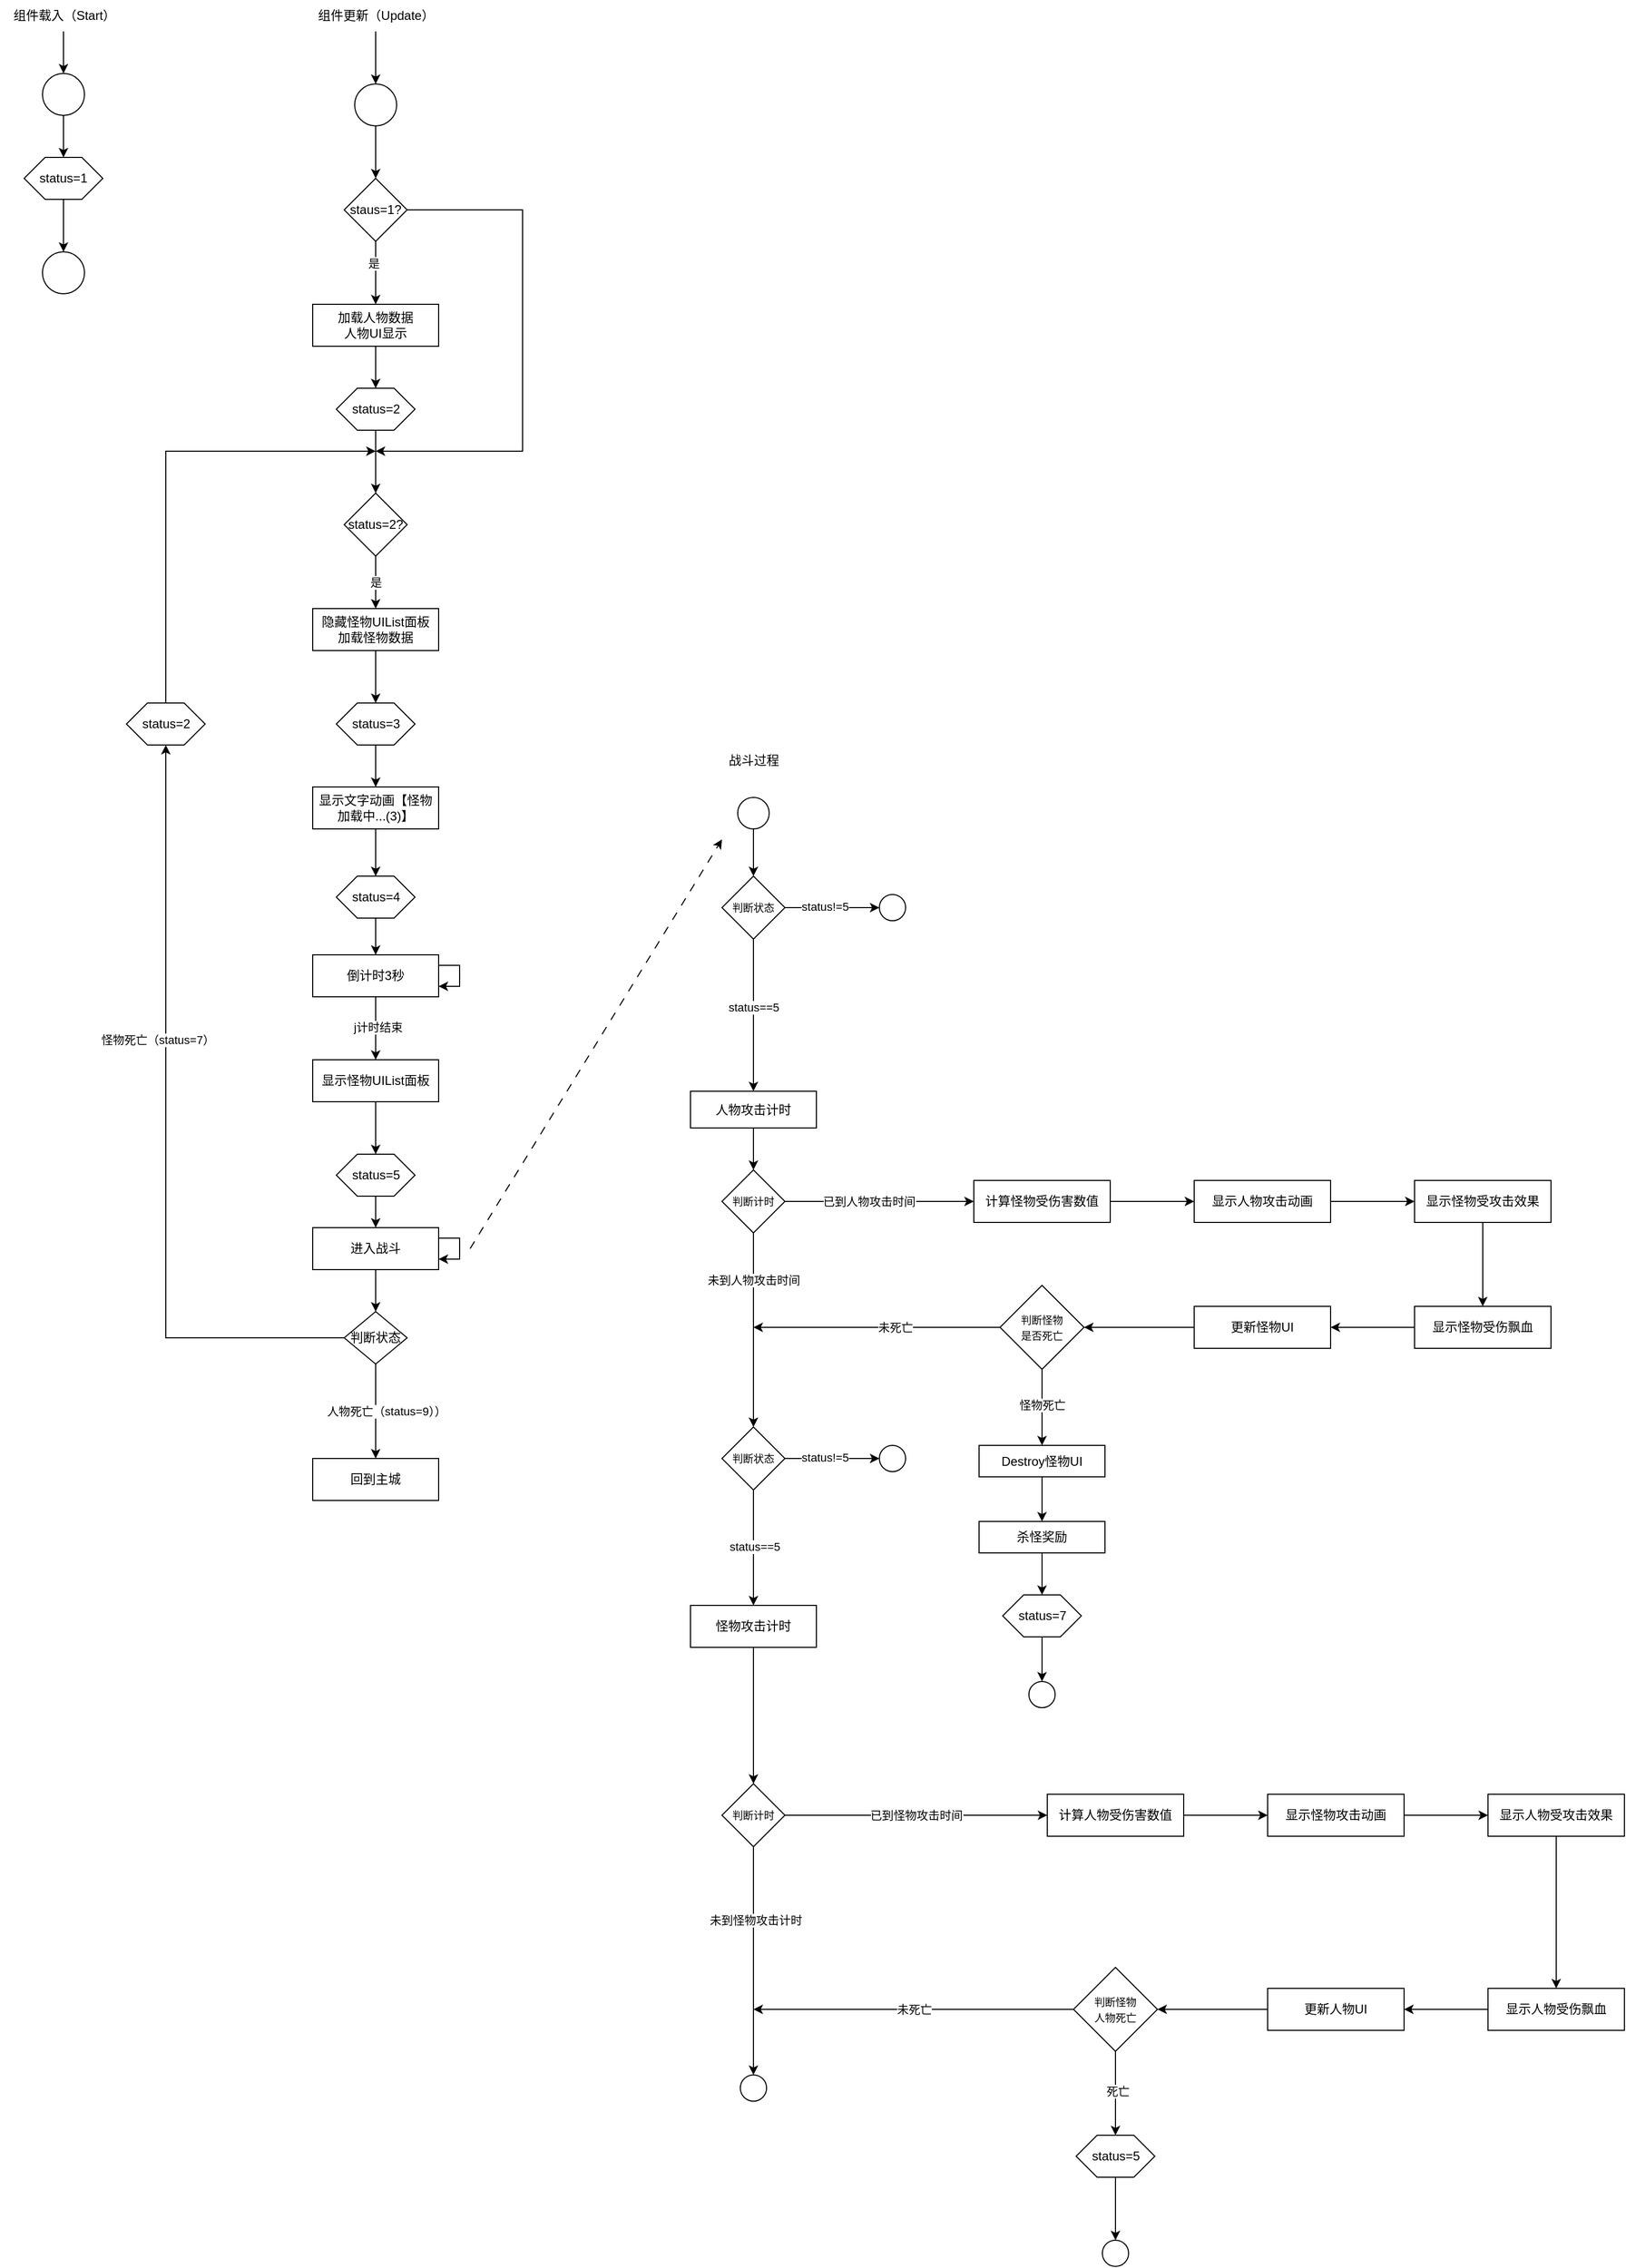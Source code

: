 <mxfile version="22.1.5" type="github">
  <diagram name="第 1 页" id="wki9Lu-EvYa9kioTxKlD">
    <mxGraphModel dx="2901" dy="2217" grid="1" gridSize="10" guides="1" tooltips="1" connect="1" arrows="1" fold="1" page="1" pageScale="1" pageWidth="827" pageHeight="1169" math="0" shadow="0">
      <root>
        <mxCell id="0" />
        <mxCell id="1" parent="0" />
        <mxCell id="zeq2QRLkhmlMF3i9LT_V-2" value="" style="edgeStyle=orthogonalEdgeStyle;rounded=0;orthogonalLoop=1;jettySize=auto;html=1;" parent="1" source="KOhP_a8CkZXBMH2VqZed-1" target="zeq2QRLkhmlMF3i9LT_V-1" edge="1">
          <mxGeometry relative="1" as="geometry" />
        </mxCell>
        <mxCell id="KOhP_a8CkZXBMH2VqZed-1" value="" style="ellipse;whiteSpace=wrap;html=1;aspect=fixed;" parent="1" vertex="1">
          <mxGeometry x="260" y="-230" width="40" height="40" as="geometry" />
        </mxCell>
        <mxCell id="KOhP_a8CkZXBMH2VqZed-4" value="" style="edgeStyle=orthogonalEdgeStyle;rounded=0;orthogonalLoop=1;jettySize=auto;html=1;" parent="1" source="KOhP_a8CkZXBMH2VqZed-3" target="KOhP_a8CkZXBMH2VqZed-1" edge="1">
          <mxGeometry relative="1" as="geometry" />
        </mxCell>
        <mxCell id="KOhP_a8CkZXBMH2VqZed-3" value="组件更新（Update）" style="text;html=1;align=center;verticalAlign=middle;resizable=0;points=[];autosize=1;strokeColor=none;fillColor=none;" parent="1" vertex="1">
          <mxGeometry x="215" y="-310" width="130" height="30" as="geometry" />
        </mxCell>
        <mxCell id="KOhP_a8CkZXBMH2VqZed-22" value="" style="edgeStyle=orthogonalEdgeStyle;rounded=0;orthogonalLoop=1;jettySize=auto;html=1;" parent="1" source="KOhP_a8CkZXBMH2VqZed-8" target="KOhP_a8CkZXBMH2VqZed-21" edge="1">
          <mxGeometry relative="1" as="geometry" />
        </mxCell>
        <mxCell id="KOhP_a8CkZXBMH2VqZed-8" value="隐藏怪物UIList面板&lt;br&gt;加载怪物数据" style="rounded=0;whiteSpace=wrap;html=1;" parent="1" vertex="1">
          <mxGeometry x="220" y="270" width="120" height="40" as="geometry" />
        </mxCell>
        <mxCell id="KOhP_a8CkZXBMH2VqZed-127" value="" style="edgeStyle=orthogonalEdgeStyle;rounded=0;orthogonalLoop=1;jettySize=auto;html=1;" parent="1" source="KOhP_a8CkZXBMH2VqZed-10" target="KOhP_a8CkZXBMH2VqZed-125" edge="1">
          <mxGeometry relative="1" as="geometry" />
        </mxCell>
        <mxCell id="KOhP_a8CkZXBMH2VqZed-10" value="显示文字动画【怪物加载中...(3)】" style="rounded=0;whiteSpace=wrap;html=1;" parent="1" vertex="1">
          <mxGeometry x="220" y="440" width="120" height="40" as="geometry" />
        </mxCell>
        <mxCell id="KOhP_a8CkZXBMH2VqZed-23" value="" style="edgeStyle=orthogonalEdgeStyle;rounded=0;orthogonalLoop=1;jettySize=auto;html=1;" parent="1" source="KOhP_a8CkZXBMH2VqZed-21" target="KOhP_a8CkZXBMH2VqZed-10" edge="1">
          <mxGeometry relative="1" as="geometry" />
        </mxCell>
        <mxCell id="KOhP_a8CkZXBMH2VqZed-21" value="status=3" style="shape=hexagon;perimeter=hexagonPerimeter2;whiteSpace=wrap;html=1;fixedSize=1;" parent="1" vertex="1">
          <mxGeometry x="242.5" y="360" width="75" height="40" as="geometry" />
        </mxCell>
        <mxCell id="KOhP_a8CkZXBMH2VqZed-30" value="" style="edgeStyle=orthogonalEdgeStyle;rounded=0;orthogonalLoop=1;jettySize=auto;html=1;" parent="1" source="KOhP_a8CkZXBMH2VqZed-26" target="KOhP_a8CkZXBMH2VqZed-29" edge="1">
          <mxGeometry relative="1" as="geometry" />
        </mxCell>
        <mxCell id="KOhP_a8CkZXBMH2VqZed-26" value="status=5" style="shape=hexagon;perimeter=hexagonPerimeter2;whiteSpace=wrap;html=1;fixedSize=1;" parent="1" vertex="1">
          <mxGeometry x="242.5" y="790" width="75" height="40" as="geometry" />
        </mxCell>
        <mxCell id="KOhP_a8CkZXBMH2VqZed-38" value="" style="edgeStyle=orthogonalEdgeStyle;rounded=0;orthogonalLoop=1;jettySize=auto;html=1;" parent="1" source="KOhP_a8CkZXBMH2VqZed-29" target="KOhP_a8CkZXBMH2VqZed-32" edge="1">
          <mxGeometry relative="1" as="geometry" />
        </mxCell>
        <mxCell id="KOhP_a8CkZXBMH2VqZed-29" value="进入战斗" style="rounded=0;whiteSpace=wrap;html=1;" parent="1" vertex="1">
          <mxGeometry x="220" y="860" width="120" height="40" as="geometry" />
        </mxCell>
        <mxCell id="KOhP_a8CkZXBMH2VqZed-31" style="edgeStyle=orthogonalEdgeStyle;rounded=0;orthogonalLoop=1;jettySize=auto;html=1;" parent="1" source="KOhP_a8CkZXBMH2VqZed-29" target="KOhP_a8CkZXBMH2VqZed-29" edge="1">
          <mxGeometry relative="1" as="geometry">
            <Array as="points">
              <mxPoint x="360" y="880" />
            </Array>
          </mxGeometry>
        </mxCell>
        <mxCell id="KOhP_a8CkZXBMH2VqZed-34" value="人物死亡（status=9））" style="edgeStyle=orthogonalEdgeStyle;rounded=0;orthogonalLoop=1;jettySize=auto;html=1;" parent="1" source="KOhP_a8CkZXBMH2VqZed-32" target="KOhP_a8CkZXBMH2VqZed-33" edge="1">
          <mxGeometry y="10" relative="1" as="geometry">
            <mxPoint as="offset" />
          </mxGeometry>
        </mxCell>
        <mxCell id="KOhP_a8CkZXBMH2VqZed-36" style="edgeStyle=orthogonalEdgeStyle;rounded=0;orthogonalLoop=1;jettySize=auto;html=1;exitX=1;exitY=0.5;exitDx=0;exitDy=0;" parent="1" source="KOhP_a8CkZXBMH2VqZed-32" target="zeq2QRLkhmlMF3i9LT_V-16" edge="1">
          <mxGeometry relative="1" as="geometry">
            <mxPoint x="80" y="480" as="targetPoint" />
            <Array as="points">
              <mxPoint x="80" y="965" />
            </Array>
          </mxGeometry>
        </mxCell>
        <mxCell id="KOhP_a8CkZXBMH2VqZed-37" value="怪物死亡（status=7）" style="edgeLabel;html=1;align=center;verticalAlign=middle;resizable=0;points=[];" parent="KOhP_a8CkZXBMH2VqZed-36" vertex="1" connectable="0">
          <mxGeometry x="-0.077" y="2" relative="1" as="geometry">
            <mxPoint x="-6" y="-147" as="offset" />
          </mxGeometry>
        </mxCell>
        <mxCell id="KOhP_a8CkZXBMH2VqZed-32" value="判断状态" style="rhombus;whiteSpace=wrap;html=1;" parent="1" vertex="1">
          <mxGeometry x="250" y="940" width="60" height="50" as="geometry" />
        </mxCell>
        <mxCell id="KOhP_a8CkZXBMH2VqZed-33" value="回到主城" style="rounded=0;whiteSpace=wrap;html=1;" parent="1" vertex="1">
          <mxGeometry x="220" y="1080" width="120" height="40" as="geometry" />
        </mxCell>
        <mxCell id="KOhP_a8CkZXBMH2VqZed-69" value="" style="edgeStyle=orthogonalEdgeStyle;rounded=0;orthogonalLoop=1;jettySize=auto;html=1;" parent="1" source="KOhP_a8CkZXBMH2VqZed-40" target="KOhP_a8CkZXBMH2VqZed-68" edge="1">
          <mxGeometry relative="1" as="geometry" />
        </mxCell>
        <mxCell id="KOhP_a8CkZXBMH2VqZed-40" value="" style="ellipse;whiteSpace=wrap;html=1;aspect=fixed;" parent="1" vertex="1">
          <mxGeometry x="625" y="450" width="30" height="30" as="geometry" />
        </mxCell>
        <mxCell id="KOhP_a8CkZXBMH2VqZed-41" value="战斗过程" style="text;html=1;align=center;verticalAlign=middle;resizable=0;points=[];autosize=1;strokeColor=none;fillColor=none;" parent="1" vertex="1">
          <mxGeometry x="605" y="400" width="70" height="30" as="geometry" />
        </mxCell>
        <mxCell id="KOhP_a8CkZXBMH2VqZed-45" value="" style="edgeStyle=orthogonalEdgeStyle;rounded=0;orthogonalLoop=1;jettySize=auto;html=1;" parent="1" source="KOhP_a8CkZXBMH2VqZed-42" target="KOhP_a8CkZXBMH2VqZed-44" edge="1">
          <mxGeometry relative="1" as="geometry" />
        </mxCell>
        <mxCell id="KOhP_a8CkZXBMH2VqZed-42" value="人物攻击计时" style="rounded=0;whiteSpace=wrap;html=1;" parent="1" vertex="1">
          <mxGeometry x="580" y="730" width="120" height="35" as="geometry" />
        </mxCell>
        <mxCell id="KOhP_a8CkZXBMH2VqZed-47" value="" style="edgeStyle=orthogonalEdgeStyle;rounded=0;orthogonalLoop=1;jettySize=auto;html=1;" parent="1" source="KOhP_a8CkZXBMH2VqZed-44" target="KOhP_a8CkZXBMH2VqZed-46" edge="1">
          <mxGeometry relative="1" as="geometry" />
        </mxCell>
        <mxCell id="KOhP_a8CkZXBMH2VqZed-48" value="已到人物攻击时间" style="edgeLabel;html=1;align=center;verticalAlign=middle;resizable=0;points=[];" parent="KOhP_a8CkZXBMH2VqZed-47" vertex="1" connectable="0">
          <mxGeometry x="-0.24" relative="1" as="geometry">
            <mxPoint x="11" as="offset" />
          </mxGeometry>
        </mxCell>
        <mxCell id="KOhP_a8CkZXBMH2VqZed-66" value="" style="edgeStyle=orthogonalEdgeStyle;rounded=0;orthogonalLoop=1;jettySize=auto;html=1;entryX=0.5;entryY=0;entryDx=0;entryDy=0;" parent="1" source="KOhP_a8CkZXBMH2VqZed-44" target="KOhP_a8CkZXBMH2VqZed-117" edge="1">
          <mxGeometry relative="1" as="geometry" />
        </mxCell>
        <mxCell id="KOhP_a8CkZXBMH2VqZed-67" value="未到人物攻击时间" style="edgeLabel;html=1;align=center;verticalAlign=middle;resizable=0;points=[];" parent="KOhP_a8CkZXBMH2VqZed-66" vertex="1" connectable="0">
          <mxGeometry x="-0.09" relative="1" as="geometry">
            <mxPoint y="-39" as="offset" />
          </mxGeometry>
        </mxCell>
        <mxCell id="KOhP_a8CkZXBMH2VqZed-44" value="&lt;font style=&quot;font-size: 10px;&quot;&gt;判断计时&lt;/font&gt;" style="rhombus;whiteSpace=wrap;html=1;" parent="1" vertex="1">
          <mxGeometry x="610" y="805" width="60" height="60" as="geometry" />
        </mxCell>
        <mxCell id="KOhP_a8CkZXBMH2VqZed-50" value="" style="edgeStyle=orthogonalEdgeStyle;rounded=0;orthogonalLoop=1;jettySize=auto;html=1;" parent="1" source="KOhP_a8CkZXBMH2VqZed-46" target="KOhP_a8CkZXBMH2VqZed-49" edge="1">
          <mxGeometry relative="1" as="geometry" />
        </mxCell>
        <mxCell id="KOhP_a8CkZXBMH2VqZed-46" value="计算怪物受伤害数值" style="whiteSpace=wrap;html=1;" parent="1" vertex="1">
          <mxGeometry x="850" y="815" width="130" height="40" as="geometry" />
        </mxCell>
        <mxCell id="KOhP_a8CkZXBMH2VqZed-52" value="" style="edgeStyle=orthogonalEdgeStyle;rounded=0;orthogonalLoop=1;jettySize=auto;html=1;" parent="1" source="KOhP_a8CkZXBMH2VqZed-49" target="KOhP_a8CkZXBMH2VqZed-51" edge="1">
          <mxGeometry relative="1" as="geometry" />
        </mxCell>
        <mxCell id="KOhP_a8CkZXBMH2VqZed-49" value="显示人物攻击动画" style="whiteSpace=wrap;html=1;" parent="1" vertex="1">
          <mxGeometry x="1060" y="815" width="130" height="40" as="geometry" />
        </mxCell>
        <mxCell id="KOhP_a8CkZXBMH2VqZed-54" value="" style="edgeStyle=orthogonalEdgeStyle;rounded=0;orthogonalLoop=1;jettySize=auto;html=1;" parent="1" source="KOhP_a8CkZXBMH2VqZed-51" target="KOhP_a8CkZXBMH2VqZed-53" edge="1">
          <mxGeometry relative="1" as="geometry" />
        </mxCell>
        <mxCell id="KOhP_a8CkZXBMH2VqZed-51" value="显示怪物受攻击效果" style="whiteSpace=wrap;html=1;" parent="1" vertex="1">
          <mxGeometry x="1270" y="815" width="130" height="40" as="geometry" />
        </mxCell>
        <mxCell id="KOhP_a8CkZXBMH2VqZed-58" value="" style="edgeStyle=orthogonalEdgeStyle;rounded=0;orthogonalLoop=1;jettySize=auto;html=1;" parent="1" source="KOhP_a8CkZXBMH2VqZed-53" target="KOhP_a8CkZXBMH2VqZed-57" edge="1">
          <mxGeometry relative="1" as="geometry" />
        </mxCell>
        <mxCell id="KOhP_a8CkZXBMH2VqZed-53" value="显示怪物受伤飘血" style="whiteSpace=wrap;html=1;" parent="1" vertex="1">
          <mxGeometry x="1270" y="935" width="130" height="40" as="geometry" />
        </mxCell>
        <mxCell id="KOhP_a8CkZXBMH2VqZed-60" value="" style="edgeStyle=orthogonalEdgeStyle;rounded=0;orthogonalLoop=1;jettySize=auto;html=1;" parent="1" source="KOhP_a8CkZXBMH2VqZed-57" target="KOhP_a8CkZXBMH2VqZed-59" edge="1">
          <mxGeometry relative="1" as="geometry" />
        </mxCell>
        <mxCell id="KOhP_a8CkZXBMH2VqZed-57" value="更新怪物UI" style="whiteSpace=wrap;html=1;" parent="1" vertex="1">
          <mxGeometry x="1060" y="935" width="130" height="40" as="geometry" />
        </mxCell>
        <mxCell id="KOhP_a8CkZXBMH2VqZed-78" style="edgeStyle=orthogonalEdgeStyle;rounded=0;orthogonalLoop=1;jettySize=auto;html=1;" parent="1" source="KOhP_a8CkZXBMH2VqZed-59" edge="1">
          <mxGeometry relative="1" as="geometry">
            <mxPoint x="640" y="955" as="targetPoint" />
          </mxGeometry>
        </mxCell>
        <mxCell id="KOhP_a8CkZXBMH2VqZed-116" value="未死亡" style="edgeLabel;html=1;align=center;verticalAlign=middle;resizable=0;points=[];" parent="KOhP_a8CkZXBMH2VqZed-78" vertex="1" connectable="0">
          <mxGeometry x="-0.151" relative="1" as="geometry">
            <mxPoint as="offset" />
          </mxGeometry>
        </mxCell>
        <mxCell id="AT_4u153b9YZXBhiMqOR-3" style="edgeStyle=orthogonalEdgeStyle;rounded=0;orthogonalLoop=1;jettySize=auto;html=1;" edge="1" parent="1" source="KOhP_a8CkZXBMH2VqZed-59" target="AT_4u153b9YZXBhiMqOR-2">
          <mxGeometry relative="1" as="geometry" />
        </mxCell>
        <mxCell id="AT_4u153b9YZXBhiMqOR-4" value="怪物死亡" style="edgeLabel;html=1;align=center;verticalAlign=middle;resizable=0;points=[];" vertex="1" connectable="0" parent="AT_4u153b9YZXBhiMqOR-3">
          <mxGeometry x="-0.087" relative="1" as="geometry">
            <mxPoint y="1" as="offset" />
          </mxGeometry>
        </mxCell>
        <mxCell id="KOhP_a8CkZXBMH2VqZed-59" value="&lt;font style=&quot;font-size: 10px;&quot;&gt;判断怪物&lt;br&gt;是否死亡&lt;/font&gt;" style="rhombus;whiteSpace=wrap;html=1;" parent="1" vertex="1">
          <mxGeometry x="875" y="915" width="80" height="80" as="geometry" />
        </mxCell>
        <mxCell id="KOhP_a8CkZXBMH2VqZed-76" style="edgeStyle=orthogonalEdgeStyle;rounded=0;orthogonalLoop=1;jettySize=auto;html=1;" parent="1" source="KOhP_a8CkZXBMH2VqZed-64" target="KOhP_a8CkZXBMH2VqZed-75" edge="1">
          <mxGeometry relative="1" as="geometry" />
        </mxCell>
        <mxCell id="KOhP_a8CkZXBMH2VqZed-64" value="status=7" style="shape=hexagon;perimeter=hexagonPerimeter2;whiteSpace=wrap;html=1;fixedSize=1;" parent="1" vertex="1">
          <mxGeometry x="877.5" y="1210" width="75" height="40" as="geometry" />
        </mxCell>
        <mxCell id="KOhP_a8CkZXBMH2VqZed-80" style="edgeStyle=orthogonalEdgeStyle;rounded=0;orthogonalLoop=1;jettySize=auto;html=1;" parent="1" source="KOhP_a8CkZXBMH2VqZed-65" target="KOhP_a8CkZXBMH2VqZed-79" edge="1">
          <mxGeometry relative="1" as="geometry" />
        </mxCell>
        <mxCell id="KOhP_a8CkZXBMH2VqZed-65" value="怪物攻击计时" style="whiteSpace=wrap;html=1;" parent="1" vertex="1">
          <mxGeometry x="580" y="1220" width="120" height="40" as="geometry" />
        </mxCell>
        <mxCell id="KOhP_a8CkZXBMH2VqZed-71" style="edgeStyle=orthogonalEdgeStyle;rounded=0;orthogonalLoop=1;jettySize=auto;html=1;" parent="1" source="KOhP_a8CkZXBMH2VqZed-68" target="KOhP_a8CkZXBMH2VqZed-42" edge="1">
          <mxGeometry relative="1" as="geometry" />
        </mxCell>
        <mxCell id="KOhP_a8CkZXBMH2VqZed-72" value="status==5" style="edgeLabel;html=1;align=center;verticalAlign=middle;resizable=0;points=[];" parent="KOhP_a8CkZXBMH2VqZed-71" vertex="1" connectable="0">
          <mxGeometry x="-0.369" y="-1" relative="1" as="geometry">
            <mxPoint x="1" y="19" as="offset" />
          </mxGeometry>
        </mxCell>
        <mxCell id="KOhP_a8CkZXBMH2VqZed-74" value="" style="edgeStyle=orthogonalEdgeStyle;rounded=0;orthogonalLoop=1;jettySize=auto;html=1;" parent="1" source="KOhP_a8CkZXBMH2VqZed-68" target="KOhP_a8CkZXBMH2VqZed-73" edge="1">
          <mxGeometry relative="1" as="geometry" />
        </mxCell>
        <mxCell id="KOhP_a8CkZXBMH2VqZed-119" value="status!=5" style="edgeLabel;html=1;align=center;verticalAlign=middle;resizable=0;points=[];" parent="KOhP_a8CkZXBMH2VqZed-74" vertex="1" connectable="0">
          <mxGeometry x="-0.156" y="1" relative="1" as="geometry">
            <mxPoint as="offset" />
          </mxGeometry>
        </mxCell>
        <mxCell id="KOhP_a8CkZXBMH2VqZed-68" value="&lt;font style=&quot;font-size: 10px;&quot;&gt;判断状态&lt;/font&gt;" style="rhombus;whiteSpace=wrap;html=1;" parent="1" vertex="1">
          <mxGeometry x="610" y="525" width="60" height="60" as="geometry" />
        </mxCell>
        <mxCell id="KOhP_a8CkZXBMH2VqZed-73" value="" style="ellipse;whiteSpace=wrap;html=1;" parent="1" vertex="1">
          <mxGeometry x="760" y="542.5" width="25" height="25" as="geometry" />
        </mxCell>
        <mxCell id="KOhP_a8CkZXBMH2VqZed-75" value="" style="ellipse;whiteSpace=wrap;html=1;" parent="1" vertex="1">
          <mxGeometry x="902.5" y="1292.5" width="25" height="25" as="geometry" />
        </mxCell>
        <mxCell id="KOhP_a8CkZXBMH2VqZed-113" style="edgeStyle=orthogonalEdgeStyle;rounded=0;orthogonalLoop=1;jettySize=auto;html=1;" parent="1" source="KOhP_a8CkZXBMH2VqZed-79" target="KOhP_a8CkZXBMH2VqZed-112" edge="1">
          <mxGeometry relative="1" as="geometry" />
        </mxCell>
        <mxCell id="KOhP_a8CkZXBMH2VqZed-124" value="未到怪物攻击计时" style="edgeLabel;html=1;align=center;verticalAlign=middle;resizable=0;points=[];" parent="KOhP_a8CkZXBMH2VqZed-113" vertex="1" connectable="0">
          <mxGeometry x="-0.356" y="2" relative="1" as="geometry">
            <mxPoint as="offset" />
          </mxGeometry>
        </mxCell>
        <mxCell id="KOhP_a8CkZXBMH2VqZed-114" value="已到怪物攻击时间" style="edgeStyle=orthogonalEdgeStyle;rounded=0;orthogonalLoop=1;jettySize=auto;html=1;" parent="1" source="KOhP_a8CkZXBMH2VqZed-79" target="KOhP_a8CkZXBMH2VqZed-85" edge="1">
          <mxGeometry relative="1" as="geometry" />
        </mxCell>
        <mxCell id="KOhP_a8CkZXBMH2VqZed-79" value="&lt;font style=&quot;font-size: 10px;&quot;&gt;判断计时&lt;/font&gt;" style="rhombus;whiteSpace=wrap;html=1;" parent="1" vertex="1">
          <mxGeometry x="610" y="1390" width="60" height="60" as="geometry" />
        </mxCell>
        <mxCell id="KOhP_a8CkZXBMH2VqZed-84" value="" style="edgeStyle=orthogonalEdgeStyle;rounded=0;orthogonalLoop=1;jettySize=auto;html=1;" parent="1" source="KOhP_a8CkZXBMH2VqZed-85" target="KOhP_a8CkZXBMH2VqZed-87" edge="1">
          <mxGeometry relative="1" as="geometry" />
        </mxCell>
        <mxCell id="KOhP_a8CkZXBMH2VqZed-85" value="计算人物受伤害数值" style="whiteSpace=wrap;html=1;" parent="1" vertex="1">
          <mxGeometry x="920" y="1400" width="130" height="40" as="geometry" />
        </mxCell>
        <mxCell id="KOhP_a8CkZXBMH2VqZed-86" value="" style="edgeStyle=orthogonalEdgeStyle;rounded=0;orthogonalLoop=1;jettySize=auto;html=1;" parent="1" source="KOhP_a8CkZXBMH2VqZed-87" target="KOhP_a8CkZXBMH2VqZed-89" edge="1">
          <mxGeometry relative="1" as="geometry" />
        </mxCell>
        <mxCell id="KOhP_a8CkZXBMH2VqZed-87" value="显示怪物攻击动画" style="whiteSpace=wrap;html=1;" parent="1" vertex="1">
          <mxGeometry x="1130" y="1400" width="130" height="40" as="geometry" />
        </mxCell>
        <mxCell id="KOhP_a8CkZXBMH2VqZed-88" value="" style="edgeStyle=orthogonalEdgeStyle;rounded=0;orthogonalLoop=1;jettySize=auto;html=1;" parent="1" source="KOhP_a8CkZXBMH2VqZed-89" target="KOhP_a8CkZXBMH2VqZed-91" edge="1">
          <mxGeometry relative="1" as="geometry" />
        </mxCell>
        <mxCell id="KOhP_a8CkZXBMH2VqZed-89" value="显示人物受攻击效果" style="whiteSpace=wrap;html=1;" parent="1" vertex="1">
          <mxGeometry x="1340" y="1400" width="130" height="40" as="geometry" />
        </mxCell>
        <mxCell id="KOhP_a8CkZXBMH2VqZed-90" value="" style="edgeStyle=orthogonalEdgeStyle;rounded=0;orthogonalLoop=1;jettySize=auto;html=1;" parent="1" source="KOhP_a8CkZXBMH2VqZed-91" target="KOhP_a8CkZXBMH2VqZed-93" edge="1">
          <mxGeometry relative="1" as="geometry" />
        </mxCell>
        <mxCell id="KOhP_a8CkZXBMH2VqZed-91" value="显示人物受伤飘血" style="whiteSpace=wrap;html=1;" parent="1" vertex="1">
          <mxGeometry x="1340" y="1585" width="130" height="40" as="geometry" />
        </mxCell>
        <mxCell id="KOhP_a8CkZXBMH2VqZed-92" value="" style="edgeStyle=orthogonalEdgeStyle;rounded=0;orthogonalLoop=1;jettySize=auto;html=1;" parent="1" source="KOhP_a8CkZXBMH2VqZed-93" target="KOhP_a8CkZXBMH2VqZed-96" edge="1">
          <mxGeometry relative="1" as="geometry" />
        </mxCell>
        <mxCell id="KOhP_a8CkZXBMH2VqZed-93" value="更新人物UI" style="whiteSpace=wrap;html=1;" parent="1" vertex="1">
          <mxGeometry x="1130" y="1585" width="130" height="40" as="geometry" />
        </mxCell>
        <mxCell id="KOhP_a8CkZXBMH2VqZed-94" value="" style="edgeStyle=orthogonalEdgeStyle;rounded=0;orthogonalLoop=1;jettySize=auto;html=1;entryX=0.5;entryY=0;entryDx=0;entryDy=0;" parent="1" source="KOhP_a8CkZXBMH2VqZed-96" target="KOhP_a8CkZXBMH2VqZed-98" edge="1">
          <mxGeometry relative="1" as="geometry">
            <mxPoint x="985" y="1735" as="targetPoint" />
          </mxGeometry>
        </mxCell>
        <mxCell id="KOhP_a8CkZXBMH2VqZed-95" value="死亡" style="edgeLabel;html=1;align=center;verticalAlign=middle;resizable=0;points=[];" parent="KOhP_a8CkZXBMH2VqZed-94" vertex="1" connectable="0">
          <mxGeometry x="-0.058" y="2" relative="1" as="geometry">
            <mxPoint as="offset" />
          </mxGeometry>
        </mxCell>
        <mxCell id="KOhP_a8CkZXBMH2VqZed-115" value="未死亡" style="edgeStyle=orthogonalEdgeStyle;rounded=0;orthogonalLoop=1;jettySize=auto;html=1;" parent="1" source="KOhP_a8CkZXBMH2VqZed-96" edge="1">
          <mxGeometry relative="1" as="geometry">
            <mxPoint x="640" y="1605" as="targetPoint" />
          </mxGeometry>
        </mxCell>
        <mxCell id="KOhP_a8CkZXBMH2VqZed-96" value="&lt;font style=&quot;font-size: 10px;&quot;&gt;判断怪物&lt;br&gt;人物死亡&lt;/font&gt;" style="rhombus;whiteSpace=wrap;html=1;" parent="1" vertex="1">
          <mxGeometry x="945" y="1565" width="80" height="80" as="geometry" />
        </mxCell>
        <mxCell id="KOhP_a8CkZXBMH2VqZed-97" style="edgeStyle=orthogonalEdgeStyle;rounded=0;orthogonalLoop=1;jettySize=auto;html=1;" parent="1" source="KOhP_a8CkZXBMH2VqZed-98" target="KOhP_a8CkZXBMH2VqZed-99" edge="1">
          <mxGeometry relative="1" as="geometry" />
        </mxCell>
        <mxCell id="KOhP_a8CkZXBMH2VqZed-98" value="status=5" style="shape=hexagon;perimeter=hexagonPerimeter2;whiteSpace=wrap;html=1;fixedSize=1;" parent="1" vertex="1">
          <mxGeometry x="947.5" y="1725" width="75" height="40" as="geometry" />
        </mxCell>
        <mxCell id="KOhP_a8CkZXBMH2VqZed-99" value="" style="ellipse;whiteSpace=wrap;html=1;" parent="1" vertex="1">
          <mxGeometry x="972.5" y="1825" width="25" height="25" as="geometry" />
        </mxCell>
        <mxCell id="KOhP_a8CkZXBMH2VqZed-109" style="edgeStyle=orthogonalEdgeStyle;rounded=0;orthogonalLoop=1;jettySize=auto;html=1;entryX=0.5;entryY=0;entryDx=0;entryDy=0;" parent="1" source="KOhP_a8CkZXBMH2VqZed-107" target="KOhP_a8CkZXBMH2VqZed-26" edge="1">
          <mxGeometry relative="1" as="geometry" />
        </mxCell>
        <mxCell id="KOhP_a8CkZXBMH2VqZed-107" value="显示怪物UIList面板" style="rounded=0;whiteSpace=wrap;html=1;" parent="1" vertex="1">
          <mxGeometry x="220" y="700" width="120" height="40" as="geometry" />
        </mxCell>
        <mxCell id="KOhP_a8CkZXBMH2VqZed-111" value="" style="endArrow=classic;html=1;rounded=0;dashed=1;dashPattern=8 8;" parent="1" edge="1">
          <mxGeometry width="50" height="50" relative="1" as="geometry">
            <mxPoint x="370" y="880" as="sourcePoint" />
            <mxPoint x="610" y="490" as="targetPoint" />
          </mxGeometry>
        </mxCell>
        <mxCell id="KOhP_a8CkZXBMH2VqZed-112" value="" style="ellipse;whiteSpace=wrap;html=1;" parent="1" vertex="1">
          <mxGeometry x="627.5" y="1667.5" width="25" height="25" as="geometry" />
        </mxCell>
        <mxCell id="KOhP_a8CkZXBMH2VqZed-118" style="edgeStyle=orthogonalEdgeStyle;rounded=0;orthogonalLoop=1;jettySize=auto;html=1;" parent="1" source="KOhP_a8CkZXBMH2VqZed-117" target="KOhP_a8CkZXBMH2VqZed-65" edge="1">
          <mxGeometry relative="1" as="geometry" />
        </mxCell>
        <mxCell id="KOhP_a8CkZXBMH2VqZed-120" value="status==5" style="edgeLabel;html=1;align=center;verticalAlign=middle;resizable=0;points=[];" parent="KOhP_a8CkZXBMH2VqZed-118" vertex="1" connectable="0">
          <mxGeometry x="-0.018" y="1" relative="1" as="geometry">
            <mxPoint as="offset" />
          </mxGeometry>
        </mxCell>
        <mxCell id="KOhP_a8CkZXBMH2VqZed-117" value="&lt;font style=&quot;font-size: 10px;&quot;&gt;判断状态&lt;/font&gt;" style="rhombus;whiteSpace=wrap;html=1;" parent="1" vertex="1">
          <mxGeometry x="610" y="1050" width="60" height="60" as="geometry" />
        </mxCell>
        <mxCell id="KOhP_a8CkZXBMH2VqZed-121" value="" style="edgeStyle=orthogonalEdgeStyle;rounded=0;orthogonalLoop=1;jettySize=auto;html=1;" parent="1" source="KOhP_a8CkZXBMH2VqZed-117" target="KOhP_a8CkZXBMH2VqZed-123" edge="1">
          <mxGeometry relative="1" as="geometry">
            <mxPoint x="675" y="1080" as="sourcePoint" />
          </mxGeometry>
        </mxCell>
        <mxCell id="KOhP_a8CkZXBMH2VqZed-122" value="status!=5" style="edgeLabel;html=1;align=center;verticalAlign=middle;resizable=0;points=[];" parent="KOhP_a8CkZXBMH2VqZed-121" vertex="1" connectable="0">
          <mxGeometry x="-0.156" y="1" relative="1" as="geometry">
            <mxPoint as="offset" />
          </mxGeometry>
        </mxCell>
        <mxCell id="KOhP_a8CkZXBMH2VqZed-123" value="" style="ellipse;whiteSpace=wrap;html=1;" parent="1" vertex="1">
          <mxGeometry x="760" y="1067.5" width="25" height="25" as="geometry" />
        </mxCell>
        <mxCell id="KOhP_a8CkZXBMH2VqZed-128" style="edgeStyle=orthogonalEdgeStyle;rounded=0;orthogonalLoop=1;jettySize=auto;html=1;" parent="1" source="KOhP_a8CkZXBMH2VqZed-125" target="KOhP_a8CkZXBMH2VqZed-126" edge="1">
          <mxGeometry relative="1" as="geometry" />
        </mxCell>
        <mxCell id="KOhP_a8CkZXBMH2VqZed-125" value="status=4" style="shape=hexagon;perimeter=hexagonPerimeter2;whiteSpace=wrap;html=1;fixedSize=1;" parent="1" vertex="1">
          <mxGeometry x="242.5" y="525" width="75" height="40" as="geometry" />
        </mxCell>
        <mxCell id="KOhP_a8CkZXBMH2VqZed-129" style="edgeStyle=orthogonalEdgeStyle;rounded=0;orthogonalLoop=1;jettySize=auto;html=1;" parent="1" source="KOhP_a8CkZXBMH2VqZed-126" target="KOhP_a8CkZXBMH2VqZed-107" edge="1">
          <mxGeometry relative="1" as="geometry" />
        </mxCell>
        <mxCell id="KOhP_a8CkZXBMH2VqZed-131" value="j计时结束" style="edgeLabel;html=1;align=center;verticalAlign=middle;resizable=0;points=[];" parent="KOhP_a8CkZXBMH2VqZed-129" vertex="1" connectable="0">
          <mxGeometry x="-0.033" y="2" relative="1" as="geometry">
            <mxPoint as="offset" />
          </mxGeometry>
        </mxCell>
        <mxCell id="KOhP_a8CkZXBMH2VqZed-126" value="倒计时3秒" style="rounded=0;whiteSpace=wrap;html=1;" parent="1" vertex="1">
          <mxGeometry x="220" y="600" width="120" height="40" as="geometry" />
        </mxCell>
        <mxCell id="KOhP_a8CkZXBMH2VqZed-130" style="edgeStyle=orthogonalEdgeStyle;rounded=0;orthogonalLoop=1;jettySize=auto;html=1;" parent="1" source="KOhP_a8CkZXBMH2VqZed-126" target="KOhP_a8CkZXBMH2VqZed-126" edge="1">
          <mxGeometry relative="1" as="geometry" />
        </mxCell>
        <mxCell id="GmGk-2_i5kGj6uhHhdG9-4" style="edgeStyle=orthogonalEdgeStyle;rounded=0;orthogonalLoop=1;jettySize=auto;html=1;" parent="1" source="GmGk-2_i5kGj6uhHhdG9-1" target="GmGk-2_i5kGj6uhHhdG9-2" edge="1">
          <mxGeometry relative="1" as="geometry" />
        </mxCell>
        <mxCell id="GmGk-2_i5kGj6uhHhdG9-1" value="组件载入（Start）" style="text;html=1;align=center;verticalAlign=middle;resizable=0;points=[];autosize=1;strokeColor=none;fillColor=none;" parent="1" vertex="1">
          <mxGeometry x="-77.5" y="-310" width="120" height="30" as="geometry" />
        </mxCell>
        <mxCell id="GmGk-2_i5kGj6uhHhdG9-6" style="edgeStyle=orthogonalEdgeStyle;rounded=0;orthogonalLoop=1;jettySize=auto;html=1;" parent="1" source="GmGk-2_i5kGj6uhHhdG9-2" target="GmGk-2_i5kGj6uhHhdG9-5" edge="1">
          <mxGeometry relative="1" as="geometry" />
        </mxCell>
        <mxCell id="GmGk-2_i5kGj6uhHhdG9-2" value="" style="ellipse;whiteSpace=wrap;html=1;aspect=fixed;" parent="1" vertex="1">
          <mxGeometry x="-37.5" y="-240" width="40" height="40" as="geometry" />
        </mxCell>
        <mxCell id="GmGk-2_i5kGj6uhHhdG9-8" style="edgeStyle=orthogonalEdgeStyle;rounded=0;orthogonalLoop=1;jettySize=auto;html=1;" parent="1" source="GmGk-2_i5kGj6uhHhdG9-5" target="GmGk-2_i5kGj6uhHhdG9-7" edge="1">
          <mxGeometry relative="1" as="geometry" />
        </mxCell>
        <mxCell id="GmGk-2_i5kGj6uhHhdG9-5" value="status=1" style="shape=hexagon;perimeter=hexagonPerimeter2;whiteSpace=wrap;html=1;fixedSize=1;" parent="1" vertex="1">
          <mxGeometry x="-55" y="-160" width="75" height="40" as="geometry" />
        </mxCell>
        <mxCell id="GmGk-2_i5kGj6uhHhdG9-7" value="" style="ellipse;whiteSpace=wrap;html=1;aspect=fixed;" parent="1" vertex="1">
          <mxGeometry x="-37.5" y="-70" width="40" height="40" as="geometry" />
        </mxCell>
        <mxCell id="zeq2QRLkhmlMF3i9LT_V-5" value="" style="edgeStyle=orthogonalEdgeStyle;rounded=0;orthogonalLoop=1;jettySize=auto;html=1;" parent="1" source="zeq2QRLkhmlMF3i9LT_V-1" target="zeq2QRLkhmlMF3i9LT_V-4" edge="1">
          <mxGeometry relative="1" as="geometry" />
        </mxCell>
        <mxCell id="zeq2QRLkhmlMF3i9LT_V-25" value="是" style="edgeLabel;html=1;align=center;verticalAlign=middle;resizable=0;points=[];" parent="zeq2QRLkhmlMF3i9LT_V-5" vertex="1" connectable="0">
          <mxGeometry x="-0.3" y="-2" relative="1" as="geometry">
            <mxPoint as="offset" />
          </mxGeometry>
        </mxCell>
        <mxCell id="zeq2QRLkhmlMF3i9LT_V-24" style="edgeStyle=orthogonalEdgeStyle;rounded=0;orthogonalLoop=1;jettySize=auto;html=1;" parent="1" source="zeq2QRLkhmlMF3i9LT_V-1" edge="1">
          <mxGeometry relative="1" as="geometry">
            <Array as="points">
              <mxPoint x="420" y="-110" />
              <mxPoint x="420" y="120" />
              <mxPoint x="280" y="120" />
            </Array>
            <mxPoint x="280" y="120" as="targetPoint" />
          </mxGeometry>
        </mxCell>
        <mxCell id="zeq2QRLkhmlMF3i9LT_V-1" value="staus=1?" style="rhombus;whiteSpace=wrap;html=1;" parent="1" vertex="1">
          <mxGeometry x="250" y="-140" width="60" height="60" as="geometry" />
        </mxCell>
        <mxCell id="zeq2QRLkhmlMF3i9LT_V-8" style="edgeStyle=orthogonalEdgeStyle;rounded=0;orthogonalLoop=1;jettySize=auto;html=1;" parent="1" source="zeq2QRLkhmlMF3i9LT_V-4" target="zeq2QRLkhmlMF3i9LT_V-7" edge="1">
          <mxGeometry relative="1" as="geometry" />
        </mxCell>
        <mxCell id="zeq2QRLkhmlMF3i9LT_V-4" value="加载人物数据&lt;br style=&quot;border-color: var(--border-color);&quot;&gt;人物UI显示" style="whiteSpace=wrap;html=1;" parent="1" vertex="1">
          <mxGeometry x="220" y="-20" width="120" height="40" as="geometry" />
        </mxCell>
        <mxCell id="zeq2QRLkhmlMF3i9LT_V-23" style="edgeStyle=orthogonalEdgeStyle;rounded=0;orthogonalLoop=1;jettySize=auto;html=1;" parent="1" source="zeq2QRLkhmlMF3i9LT_V-7" target="zeq2QRLkhmlMF3i9LT_V-10" edge="1">
          <mxGeometry relative="1" as="geometry" />
        </mxCell>
        <mxCell id="zeq2QRLkhmlMF3i9LT_V-7" value="status=2" style="shape=hexagon;perimeter=hexagonPerimeter2;whiteSpace=wrap;html=1;fixedSize=1;" parent="1" vertex="1">
          <mxGeometry x="242.5" y="60" width="75" height="40" as="geometry" />
        </mxCell>
        <mxCell id="zeq2QRLkhmlMF3i9LT_V-20" value="是" style="edgeStyle=orthogonalEdgeStyle;rounded=0;orthogonalLoop=1;jettySize=auto;html=1;entryX=0.5;entryY=0;entryDx=0;entryDy=0;" parent="1" source="zeq2QRLkhmlMF3i9LT_V-10" target="KOhP_a8CkZXBMH2VqZed-8" edge="1">
          <mxGeometry relative="1" as="geometry" />
        </mxCell>
        <mxCell id="zeq2QRLkhmlMF3i9LT_V-10" value="status=2?" style="rhombus;whiteSpace=wrap;html=1;" parent="1" vertex="1">
          <mxGeometry x="250" y="160" width="60" height="60" as="geometry" />
        </mxCell>
        <mxCell id="AT_4u153b9YZXBhiMqOR-1" style="edgeStyle=orthogonalEdgeStyle;rounded=0;orthogonalLoop=1;jettySize=auto;html=1;" edge="1" parent="1" source="zeq2QRLkhmlMF3i9LT_V-16">
          <mxGeometry relative="1" as="geometry">
            <mxPoint x="280" y="120" as="targetPoint" />
            <Array as="points">
              <mxPoint x="80" y="120" />
              <mxPoint x="250" y="120" />
            </Array>
          </mxGeometry>
        </mxCell>
        <mxCell id="zeq2QRLkhmlMF3i9LT_V-16" value="status=2" style="shape=hexagon;perimeter=hexagonPerimeter2;whiteSpace=wrap;html=1;fixedSize=1;" parent="1" vertex="1">
          <mxGeometry x="42.5" y="360" width="75" height="40" as="geometry" />
        </mxCell>
        <mxCell id="AT_4u153b9YZXBhiMqOR-9" style="edgeStyle=orthogonalEdgeStyle;rounded=0;orthogonalLoop=1;jettySize=auto;html=1;" edge="1" parent="1" source="AT_4u153b9YZXBhiMqOR-2" target="AT_4u153b9YZXBhiMqOR-8">
          <mxGeometry relative="1" as="geometry" />
        </mxCell>
        <mxCell id="AT_4u153b9YZXBhiMqOR-2" value="Destroy怪物UI" style="whiteSpace=wrap;html=1;" vertex="1" parent="1">
          <mxGeometry x="855" y="1067.5" width="120" height="30" as="geometry" />
        </mxCell>
        <mxCell id="AT_4u153b9YZXBhiMqOR-10" style="edgeStyle=orthogonalEdgeStyle;rounded=0;orthogonalLoop=1;jettySize=auto;html=1;entryX=0.5;entryY=0;entryDx=0;entryDy=0;" edge="1" parent="1" source="AT_4u153b9YZXBhiMqOR-8" target="KOhP_a8CkZXBMH2VqZed-64">
          <mxGeometry relative="1" as="geometry" />
        </mxCell>
        <mxCell id="AT_4u153b9YZXBhiMqOR-8" value="杀怪奖励" style="whiteSpace=wrap;html=1;" vertex="1" parent="1">
          <mxGeometry x="855" y="1140" width="120" height="30" as="geometry" />
        </mxCell>
      </root>
    </mxGraphModel>
  </diagram>
</mxfile>
